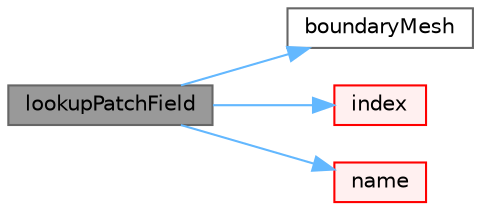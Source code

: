 digraph "lookupPatchField"
{
 // LATEX_PDF_SIZE
  bgcolor="transparent";
  edge [fontname=Helvetica,fontsize=10,labelfontname=Helvetica,labelfontsize=10];
  node [fontname=Helvetica,fontsize=10,shape=box,height=0.2,width=0.4];
  rankdir="LR";
  Node1 [id="Node000001",label="lookupPatchField",height=0.2,width=0.4,color="gray40", fillcolor="grey60", style="filled", fontcolor="black",tooltip=" "];
  Node1 -> Node2 [id="edge1_Node000001_Node000002",color="steelblue1",style="solid",tooltip=" "];
  Node2 [id="Node000002",label="boundaryMesh",height=0.2,width=0.4,color="grey40", fillcolor="white", style="filled",URL="$classFoam_1_1fvPatch.html#a8aa3e6c1444acc3142410d2f4440c3e1",tooltip=" "];
  Node1 -> Node3 [id="edge2_Node000001_Node000003",color="steelblue1",style="solid",tooltip=" "];
  Node3 [id="Node000003",label="index",height=0.2,width=0.4,color="red", fillcolor="#FFF0F0", style="filled",URL="$classFoam_1_1fvPatch.html#a79494db495b9730bf3a05557f0f8fffd",tooltip=" "];
  Node1 -> Node5 [id="edge3_Node000001_Node000005",color="steelblue1",style="solid",tooltip=" "];
  Node5 [id="Node000005",label="name",height=0.2,width=0.4,color="red", fillcolor="#FFF0F0", style="filled",URL="$classFoam_1_1fvPatch.html#a05ff7aca2b2d901acaec7624079f415e",tooltip=" "];
}
